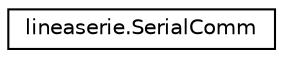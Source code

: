 digraph "Graphical Class Hierarchy"
{
  edge [fontname="Helvetica",fontsize="10",labelfontname="Helvetica",labelfontsize="10"];
  node [fontname="Helvetica",fontsize="10",shape=record];
  rankdir="LR";
  Node0 [label="lineaserie.SerialComm",height=0.2,width=0.4,color="black", fillcolor="white", style="filled",URL="$classlineaserie_1_1_serial_comm.html"];
}
